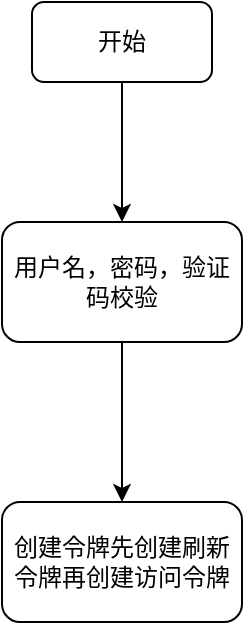 <mxfile version="20.2.1" type="github">
  <diagram id="5VnuPamsWgsb6HcGCBo6" name="第 1 页">
    <mxGraphModel dx="1038" dy="585" grid="1" gridSize="10" guides="1" tooltips="1" connect="1" arrows="1" fold="1" page="1" pageScale="1" pageWidth="827" pageHeight="1169" math="0" shadow="0">
      <root>
        <mxCell id="0" />
        <mxCell id="1" parent="0" />
        <mxCell id="oj_4OXBv_ezFS3XAdGfc-3" value="" style="edgeStyle=orthogonalEdgeStyle;rounded=0;orthogonalLoop=1;jettySize=auto;html=1;" edge="1" parent="1" source="oj_4OXBv_ezFS3XAdGfc-1" target="oj_4OXBv_ezFS3XAdGfc-2">
          <mxGeometry relative="1" as="geometry" />
        </mxCell>
        <mxCell id="oj_4OXBv_ezFS3XAdGfc-1" value="开始" style="rounded=1;whiteSpace=wrap;html=1;" vertex="1" parent="1">
          <mxGeometry x="150" y="91" width="90" height="40" as="geometry" />
        </mxCell>
        <mxCell id="oj_4OXBv_ezFS3XAdGfc-5" value="" style="edgeStyle=orthogonalEdgeStyle;rounded=0;orthogonalLoop=1;jettySize=auto;html=1;" edge="1" parent="1" source="oj_4OXBv_ezFS3XAdGfc-2" target="oj_4OXBv_ezFS3XAdGfc-4">
          <mxGeometry relative="1" as="geometry" />
        </mxCell>
        <mxCell id="oj_4OXBv_ezFS3XAdGfc-2" value="用户名，密码，验证码校验" style="whiteSpace=wrap;html=1;rounded=1;" vertex="1" parent="1">
          <mxGeometry x="135" y="201" width="120" height="60" as="geometry" />
        </mxCell>
        <mxCell id="oj_4OXBv_ezFS3XAdGfc-4" value="创建令牌先创建刷新令牌再创建访问令牌" style="whiteSpace=wrap;html=1;rounded=1;" vertex="1" parent="1">
          <mxGeometry x="135" y="341" width="120" height="60" as="geometry" />
        </mxCell>
      </root>
    </mxGraphModel>
  </diagram>
</mxfile>
